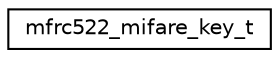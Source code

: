 digraph "Graphical Class Hierarchy"
{
 // LATEX_PDF_SIZE
  edge [fontname="Helvetica",fontsize="10",labelfontname="Helvetica",labelfontsize="10"];
  node [fontname="Helvetica",fontsize="10",shape=record];
  rankdir="LR";
  Node0 [label="mfrc522_mifare_key_t",height=0.2,width=0.4,color="black", fillcolor="white", style="filled",URL="$structmfrc522__mifare__key__t.html",tooltip="A struct used for passing a MIFARE Crypto1 key."];
}
